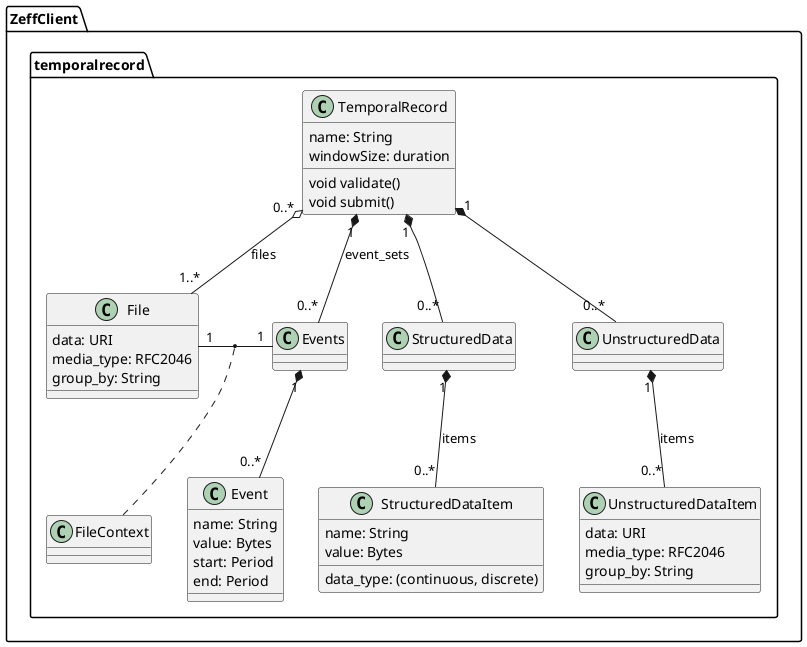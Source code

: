 @startuml

namespace ZeffClient.temporalrecord {
	class TemporalRecord {
		name: String
		windowSize: duration
		void validate()
		void submit()
	}
	TemporalRecord "0..*" o-- "1..*" File : files
	TemporalRecord "1" *-- "0..*" Events : event_sets
	'TemporalRecord "1" *-- "0..*" FileContext : contexts
	TemporalRecord "1" *-- "0..*" StructuredData
	TemporalRecord "1" *-- "0..*" UnstructuredData

	class File {
		data: URI
		media_type: RFC2046
		group_by: String
	}

	class Events {
	}
	Events "1" *-- "0..*" Event

	class Event {
		name: String
		value: Bytes
		start: Period
		end: Period
	}

	class FileContext {
	}
	File "1" - "1" Events
	(File, Events) .. FileContext

	class StructuredData {
	}
	StructuredData "1" *-- "0..*" StructuredDataItem : items

	class StructuredDataItem {
		name: String
		value: Bytes
		data_type: (continuous, discrete)
	}

	class UnstructuredData {
	}
	UnstructuredData "1" *-- "0..*" UnstructuredDataItem : items

	class UnstructuredDataItem {
		data: URI
		media_type: RFC2046
		group_by: String
	}
}

@enduml
